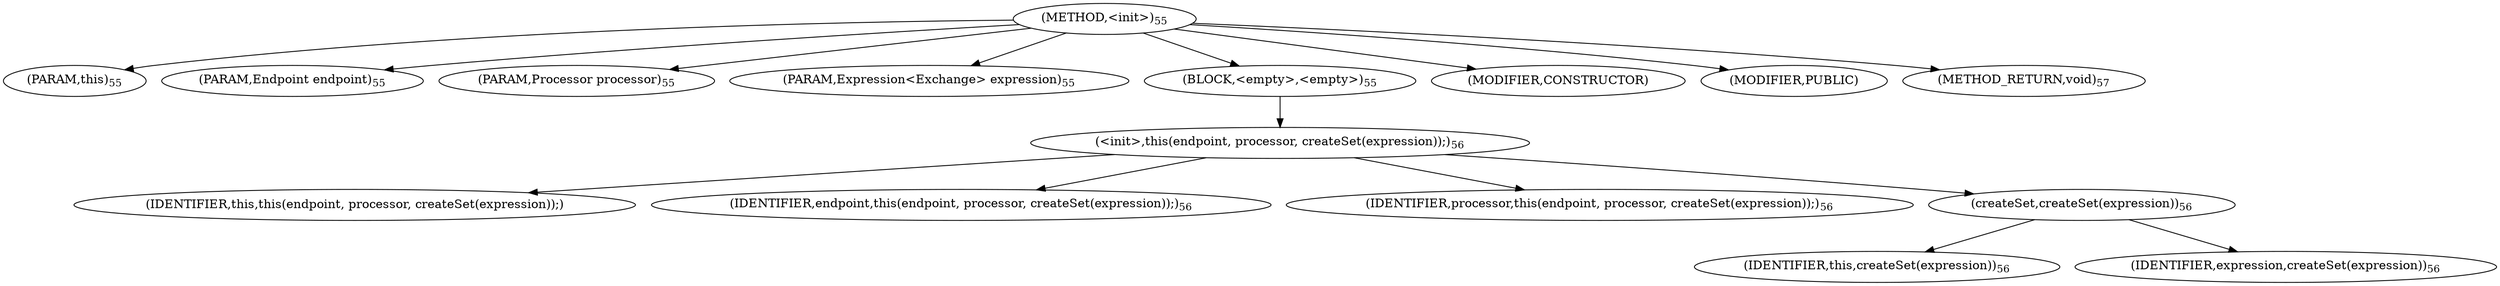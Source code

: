 digraph "&lt;init&gt;" {  
"62" [label = <(METHOD,&lt;init&gt;)<SUB>55</SUB>> ]
"4" [label = <(PARAM,this)<SUB>55</SUB>> ]
"63" [label = <(PARAM,Endpoint endpoint)<SUB>55</SUB>> ]
"64" [label = <(PARAM,Processor processor)<SUB>55</SUB>> ]
"65" [label = <(PARAM,Expression&lt;Exchange&gt; expression)<SUB>55</SUB>> ]
"66" [label = <(BLOCK,&lt;empty&gt;,&lt;empty&gt;)<SUB>55</SUB>> ]
"67" [label = <(&lt;init&gt;,this(endpoint, processor, createSet(expression));)<SUB>56</SUB>> ]
"5" [label = <(IDENTIFIER,this,this(endpoint, processor, createSet(expression));)> ]
"68" [label = <(IDENTIFIER,endpoint,this(endpoint, processor, createSet(expression));)<SUB>56</SUB>> ]
"69" [label = <(IDENTIFIER,processor,this(endpoint, processor, createSet(expression));)<SUB>56</SUB>> ]
"70" [label = <(createSet,createSet(expression))<SUB>56</SUB>> ]
"3" [label = <(IDENTIFIER,this,createSet(expression))<SUB>56</SUB>> ]
"71" [label = <(IDENTIFIER,expression,createSet(expression))<SUB>56</SUB>> ]
"72" [label = <(MODIFIER,CONSTRUCTOR)> ]
"73" [label = <(MODIFIER,PUBLIC)> ]
"74" [label = <(METHOD_RETURN,void)<SUB>57</SUB>> ]
  "62" -> "4" 
  "62" -> "63" 
  "62" -> "64" 
  "62" -> "65" 
  "62" -> "66" 
  "62" -> "72" 
  "62" -> "73" 
  "62" -> "74" 
  "66" -> "67" 
  "67" -> "5" 
  "67" -> "68" 
  "67" -> "69" 
  "67" -> "70" 
  "70" -> "3" 
  "70" -> "71" 
}
